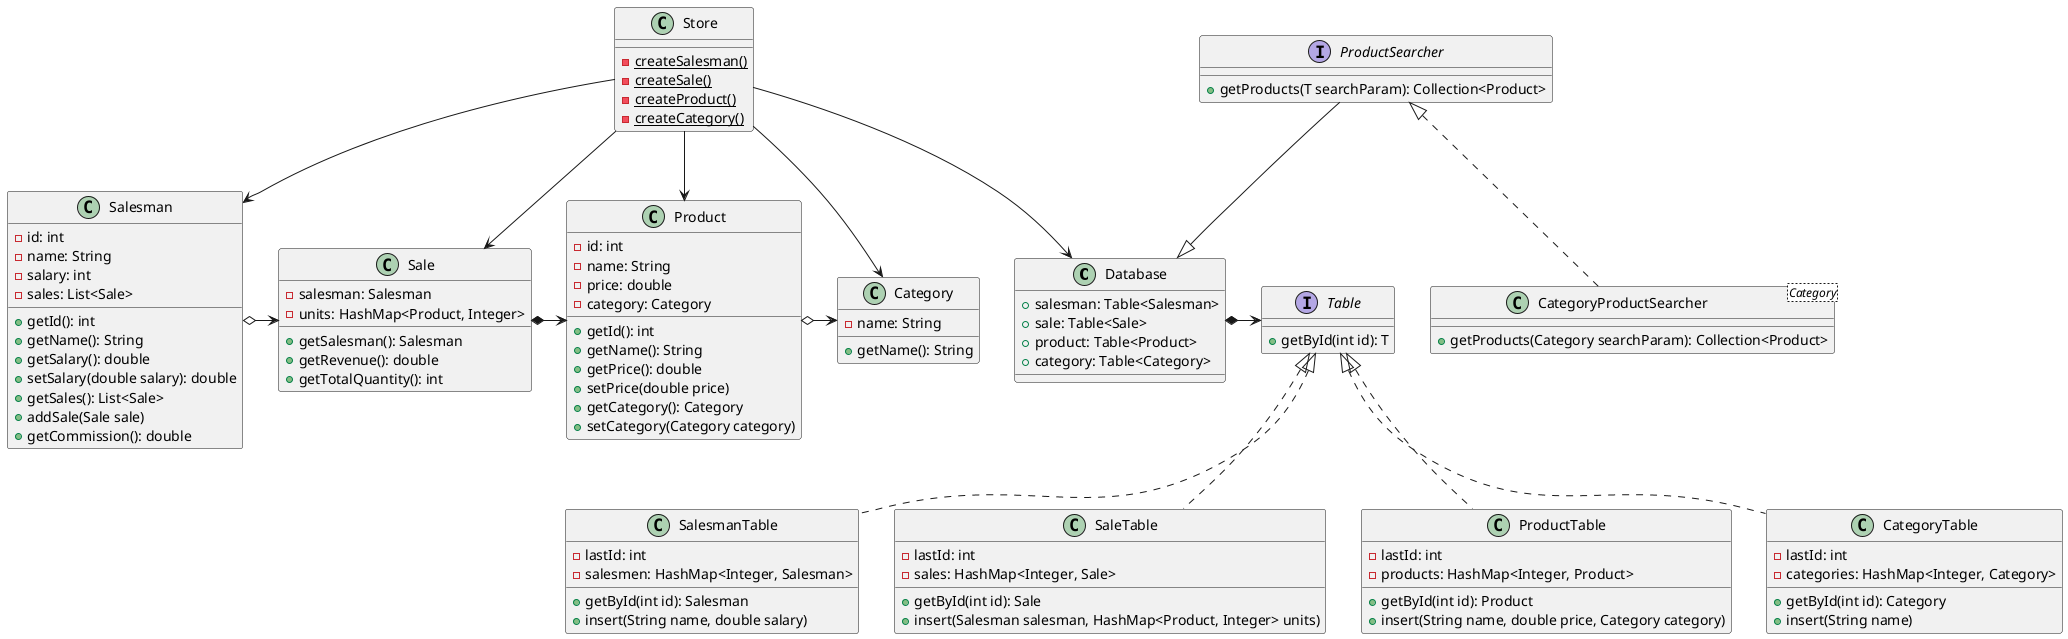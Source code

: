 @startuml
'https://plantuml.com/class-diagram

class Database {
    + salesman: Table<Salesman>
    + sale: Table<Sale>
    + product: Table<Product>
    + category: Table<Category>
}

interface Table {
    + getById(int id): T
}

class SalesmanTable implements Table {
    - lastId: int
    - salesmen: HashMap<Integer, Salesman>
    + getById(int id): Salesman
    + insert(String name, double salary)
}

class SaleTable implements Table {
    - lastId: int
    - sales: HashMap<Integer, Sale>
    + getById(int id): Sale
    + insert(Salesman salesman, HashMap<Product, Integer> units)
}

class ProductTable implements Table {
    - lastId: int
    - products: HashMap<Integer, Product>
    + getById(int id): Product
    + insert(String name, double price, Category category)
}

class CategoryTable implements Table {
    - lastId: int
    - categories: HashMap<Integer, Category>
    + getById(int id): Category
    + insert(String name)
}

class Store {
    - {static} createSalesman()
    - {static} createSale()
    - {static} createProduct()
    - {static} createCategory()
}

class Salesman {
    - id: int
    - name: String
    - salary: int
    - sales: List<Sale>
    + getId(): int
    + getName(): String
    + getSalary(): double
    + setSalary(double salary): double
    + getSales(): List<Sale>
    + addSale(Sale sale)
    + getCommission(): double
}

class Sale {
    - salesman: Salesman
    - units: HashMap<Product, Integer>
    + getSalesman(): Salesman
    + getRevenue(): double
    + getTotalQuantity(): int
}

class Product {
    - id: int
    - name: String
    - price: double
    - category: Category
    + getId(): int
    + getName(): String
    + getPrice(): double
    + setPrice(double price)
    + getCategory(): Category
    + setCategory(Category category)
}

class Category {
    - name: String
    + getName(): String
}

interface ProductSearcher {
    + getProducts(T searchParam): Collection<Product>
}

class CategoryProductSearcher<Category> implements ProductSearcher {
    + getProducts(Category searchParam): Collection<Product>
}

Store --> Salesman
Store --> Sale
Store --> Product
Store --> Category
Store --> Database

Database *-> Table

Salesman o-> Sale
Sale *-> Product
Product o-> Category
ProductSearcher --|> Database

@enduml